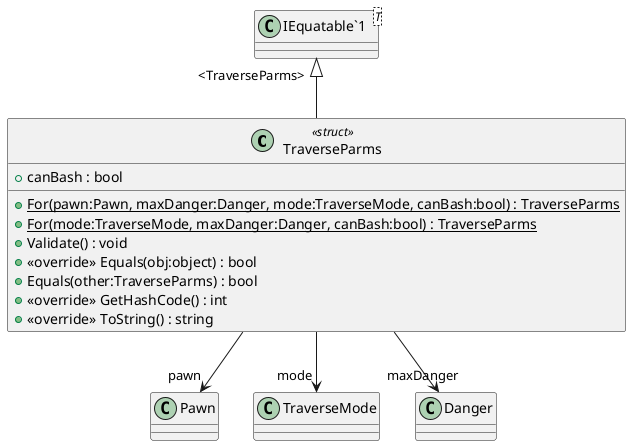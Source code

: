 @startuml
class TraverseParms <<struct>> {
    + canBash : bool
    + {static} For(pawn:Pawn, maxDanger:Danger, mode:TraverseMode, canBash:bool) : TraverseParms
    + {static} For(mode:TraverseMode, maxDanger:Danger, canBash:bool) : TraverseParms
    + Validate() : void
    + <<override>> Equals(obj:object) : bool
    + Equals(other:TraverseParms) : bool
    + <<override>> GetHashCode() : int
    + <<override>> ToString() : string
}
class "IEquatable`1"<T> {
}
"IEquatable`1" "<TraverseParms>" <|-- TraverseParms
TraverseParms --> "pawn" Pawn
TraverseParms --> "mode" TraverseMode
TraverseParms --> "maxDanger" Danger
@enduml

